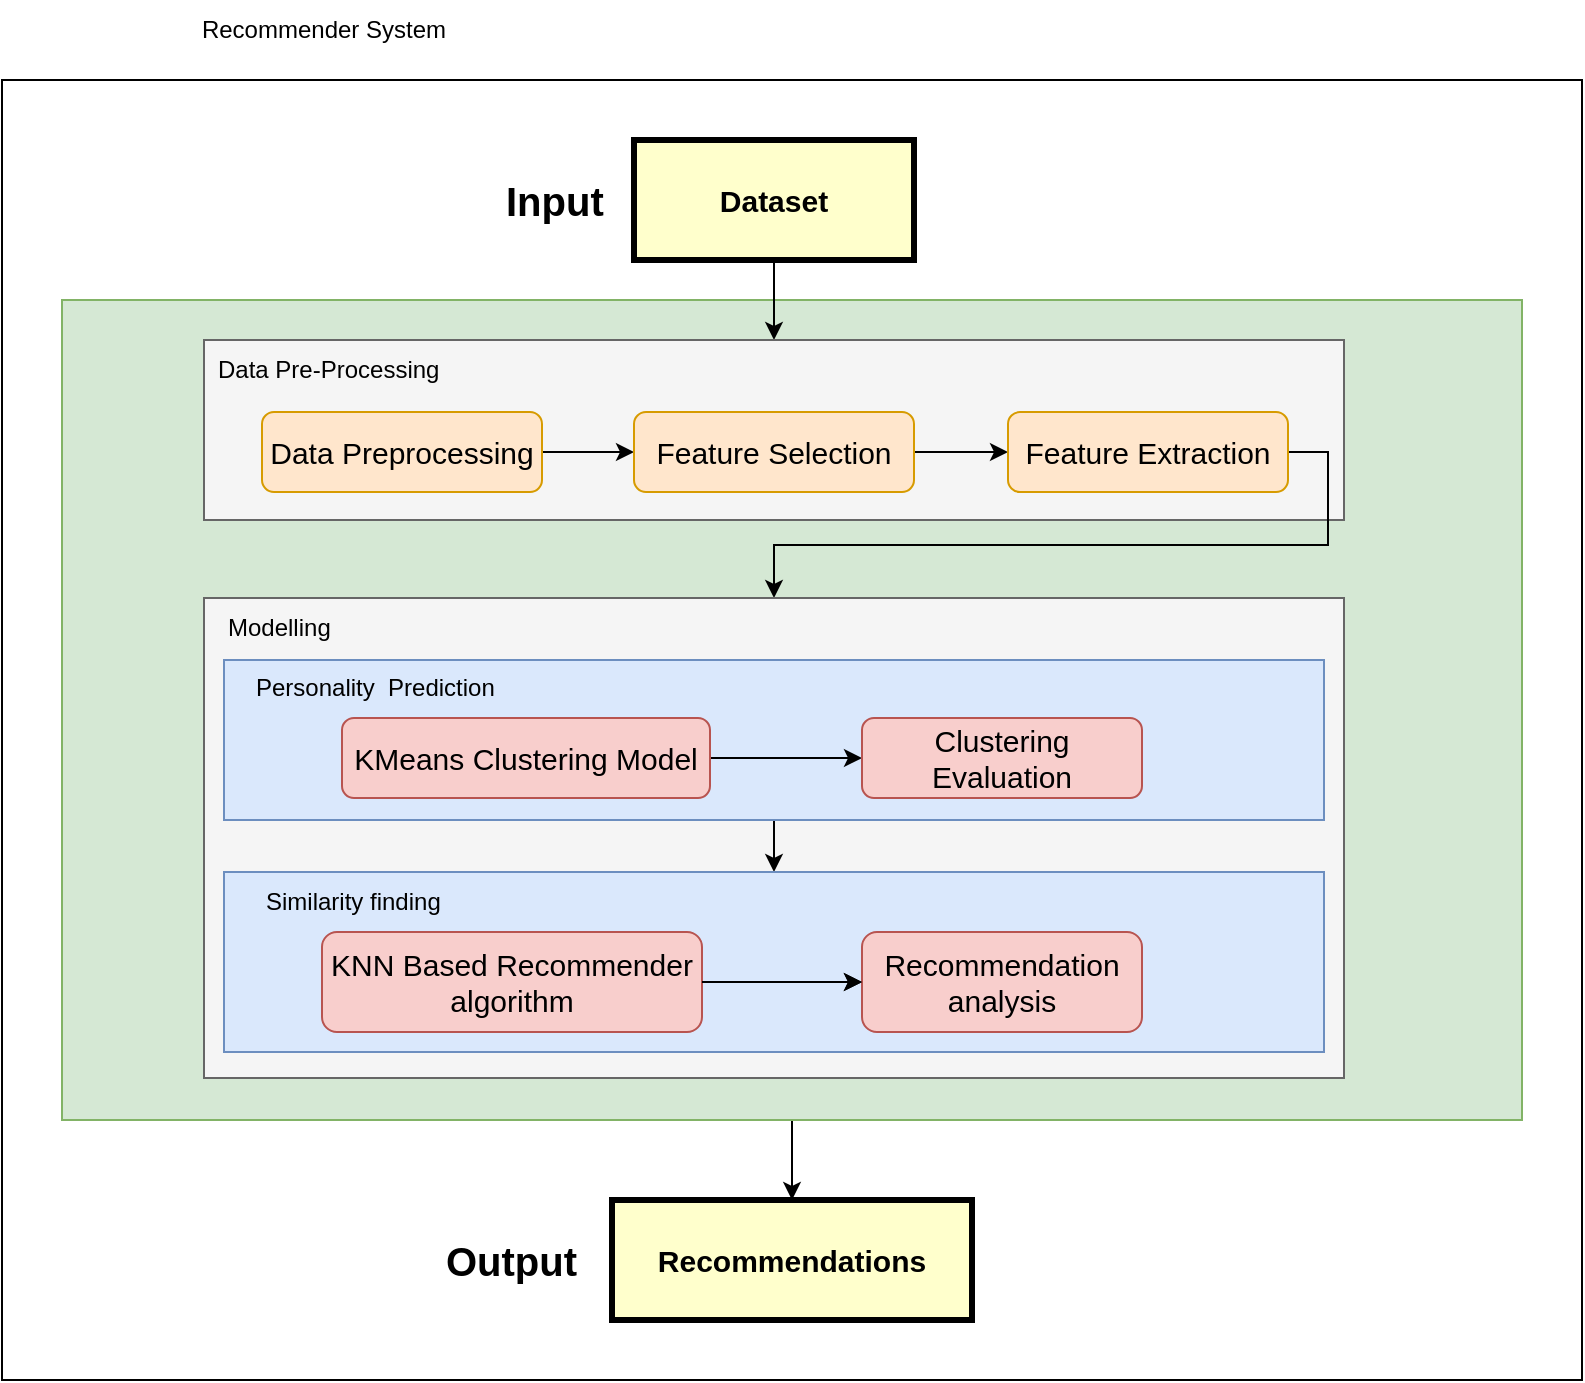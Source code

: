 <mxfile version="20.4.0" type="github">
  <diagram name="Page-1" id="c7558073-3199-34d8-9f00-42111426c3f3">
    <mxGraphModel dx="947" dy="802" grid="1" gridSize="10" guides="1" tooltips="1" connect="1" arrows="1" fold="1" page="1" pageScale="1" pageWidth="826" pageHeight="1169" background="none" math="0" shadow="0">
      <root>
        <mxCell id="0" />
        <mxCell id="1" parent="0" />
        <mxCell id="OYGkamUOxupaW8yLrN2Z-97" value="" style="rounded=0;whiteSpace=wrap;html=1;" vertex="1" parent="1">
          <mxGeometry x="20" y="90" width="790" height="650" as="geometry" />
        </mxCell>
        <mxCell id="OYGkamUOxupaW8yLrN2Z-139" style="edgeStyle=orthogonalEdgeStyle;rounded=0;orthogonalLoop=1;jettySize=auto;html=1;exitX=0.5;exitY=1;exitDx=0;exitDy=0;entryX=0.5;entryY=0;entryDx=0;entryDy=0;fontSize=15;" edge="1" parent="1" source="OYGkamUOxupaW8yLrN2Z-123" target="OYGkamUOxupaW8yLrN2Z-128">
          <mxGeometry relative="1" as="geometry" />
        </mxCell>
        <mxCell id="OYGkamUOxupaW8yLrN2Z-123" value="" style="rounded=0;whiteSpace=wrap;html=1;fontSize=15;fillColor=#d5e8d4;strokeColor=#82b366;" vertex="1" parent="1">
          <mxGeometry x="50" y="200" width="730" height="410" as="geometry" />
        </mxCell>
        <mxCell id="OYGkamUOxupaW8yLrN2Z-116" style="edgeStyle=orthogonalEdgeStyle;rounded=0;orthogonalLoop=1;jettySize=auto;html=1;entryX=0.5;entryY=0;entryDx=0;entryDy=0;fontSize=15;" edge="1" parent="1" source="4" target="OYGkamUOxupaW8yLrN2Z-100">
          <mxGeometry relative="1" as="geometry" />
        </mxCell>
        <mxCell id="4" value="Dataset" style="whiteSpace=wrap;align=center;verticalAlign=middle;fontStyle=1;strokeWidth=3;fillColor=#FFFFCC;fontSize=15;" parent="1" vertex="1">
          <mxGeometry x="336" y="120" width="140" height="60" as="geometry" />
        </mxCell>
        <mxCell id="OYGkamUOxupaW8yLrN2Z-98" value="&lt;div align=&quot;left&quot;&gt;&lt;b&gt;&lt;font style=&quot;font-size: 20px;&quot;&gt;Input&lt;/font&gt;&lt;/b&gt;&lt;/div&gt;" style="text;html=1;strokeColor=none;fillColor=none;align=left;verticalAlign=middle;whiteSpace=wrap;rounded=0;" vertex="1" parent="1">
          <mxGeometry x="270" y="135" width="60" height="30" as="geometry" />
        </mxCell>
        <mxCell id="OYGkamUOxupaW8yLrN2Z-100" value="" style="rounded=0;whiteSpace=wrap;html=1;fontSize=15;fillColor=#f5f5f5;strokeColor=#666666;fontColor=#333333;" vertex="1" parent="1">
          <mxGeometry x="121" y="220" width="570" height="90" as="geometry" />
        </mxCell>
        <mxCell id="OYGkamUOxupaW8yLrN2Z-101" value="&lt;div&gt;Recommender System&lt;/div&gt;" style="text;html=1;strokeColor=none;fillColor=none;align=center;verticalAlign=middle;whiteSpace=wrap;rounded=0;" vertex="1" parent="1">
          <mxGeometry x="106" y="50" width="150" height="30" as="geometry" />
        </mxCell>
        <mxCell id="OYGkamUOxupaW8yLrN2Z-113" style="edgeStyle=orthogonalEdgeStyle;rounded=0;orthogonalLoop=1;jettySize=auto;html=1;entryX=0;entryY=0.5;entryDx=0;entryDy=0;fontSize=15;" edge="1" parent="1" source="OYGkamUOxupaW8yLrN2Z-102" target="OYGkamUOxupaW8yLrN2Z-103">
          <mxGeometry relative="1" as="geometry" />
        </mxCell>
        <mxCell id="OYGkamUOxupaW8yLrN2Z-102" value="Data Preprocessing" style="rounded=1;whiteSpace=wrap;html=1;fontSize=15;fillColor=#ffe6cc;strokeColor=#d79b00;" vertex="1" parent="1">
          <mxGeometry x="150" y="256" width="140" height="40" as="geometry" />
        </mxCell>
        <mxCell id="OYGkamUOxupaW8yLrN2Z-114" style="edgeStyle=orthogonalEdgeStyle;rounded=0;orthogonalLoop=1;jettySize=auto;html=1;entryX=0;entryY=0.5;entryDx=0;entryDy=0;fontSize=15;" edge="1" parent="1" source="OYGkamUOxupaW8yLrN2Z-103" target="OYGkamUOxupaW8yLrN2Z-104">
          <mxGeometry relative="1" as="geometry" />
        </mxCell>
        <mxCell id="OYGkamUOxupaW8yLrN2Z-103" value="Feature Selection" style="rounded=1;whiteSpace=wrap;html=1;fontSize=15;fillColor=#ffe6cc;strokeColor=#d79b00;" vertex="1" parent="1">
          <mxGeometry x="336" y="256" width="140" height="40" as="geometry" />
        </mxCell>
        <mxCell id="OYGkamUOxupaW8yLrN2Z-115" style="edgeStyle=orthogonalEdgeStyle;rounded=0;orthogonalLoop=1;jettySize=auto;html=1;exitX=1;exitY=0.5;exitDx=0;exitDy=0;fontSize=15;" edge="1" parent="1" source="OYGkamUOxupaW8yLrN2Z-104" target="OYGkamUOxupaW8yLrN2Z-108">
          <mxGeometry relative="1" as="geometry" />
        </mxCell>
        <mxCell id="OYGkamUOxupaW8yLrN2Z-104" value="Feature Extraction" style="rounded=1;whiteSpace=wrap;html=1;fontSize=15;fillColor=#ffe6cc;strokeColor=#d79b00;" vertex="1" parent="1">
          <mxGeometry x="523" y="256" width="140" height="40" as="geometry" />
        </mxCell>
        <mxCell id="OYGkamUOxupaW8yLrN2Z-105" style="edgeStyle=orthogonalEdgeStyle;rounded=0;orthogonalLoop=1;jettySize=auto;html=1;exitX=0.5;exitY=1;exitDx=0;exitDy=0;fontSize=15;" edge="1" parent="1" source="OYGkamUOxupaW8yLrN2Z-100" target="OYGkamUOxupaW8yLrN2Z-100">
          <mxGeometry relative="1" as="geometry" />
        </mxCell>
        <mxCell id="OYGkamUOxupaW8yLrN2Z-107" value="&lt;div align=&quot;left&quot;&gt;Data Pre-Processing&lt;/div&gt;" style="text;html=1;strokeColor=none;fillColor=none;align=left;verticalAlign=middle;whiteSpace=wrap;rounded=0;" vertex="1" parent="1">
          <mxGeometry x="126" y="220" width="134" height="30" as="geometry" />
        </mxCell>
        <mxCell id="OYGkamUOxupaW8yLrN2Z-108" value="" style="rounded=0;whiteSpace=wrap;html=1;fontSize=15;fillColor=#f5f5f5;fontColor=#333333;strokeColor=#666666;" vertex="1" parent="1">
          <mxGeometry x="121" y="349" width="570" height="240" as="geometry" />
        </mxCell>
        <mxCell id="OYGkamUOxupaW8yLrN2Z-109" value="&lt;div align=&quot;left&quot;&gt;Modelling&lt;/div&gt;" style="text;html=1;strokeColor=none;fillColor=none;align=left;verticalAlign=middle;whiteSpace=wrap;rounded=0;" vertex="1" parent="1">
          <mxGeometry x="131" y="349" width="73" height="30" as="geometry" />
        </mxCell>
        <mxCell id="OYGkamUOxupaW8yLrN2Z-138" style="edgeStyle=orthogonalEdgeStyle;rounded=0;orthogonalLoop=1;jettySize=auto;html=1;entryX=0.5;entryY=0;entryDx=0;entryDy=0;fontSize=15;" edge="1" parent="1" source="OYGkamUOxupaW8yLrN2Z-111" target="OYGkamUOxupaW8yLrN2Z-135">
          <mxGeometry relative="1" as="geometry" />
        </mxCell>
        <mxCell id="OYGkamUOxupaW8yLrN2Z-111" value="" style="rounded=0;whiteSpace=wrap;html=1;fontSize=15;fillColor=#dae8fc;strokeColor=#6c8ebf;" vertex="1" parent="1">
          <mxGeometry x="131" y="380" width="550" height="80" as="geometry" />
        </mxCell>
        <mxCell id="OYGkamUOxupaW8yLrN2Z-120" style="edgeStyle=orthogonalEdgeStyle;rounded=0;orthogonalLoop=1;jettySize=auto;html=1;exitX=1;exitY=0.5;exitDx=0;exitDy=0;entryX=0;entryY=0.5;entryDx=0;entryDy=0;fontSize=15;" edge="1" parent="1" source="OYGkamUOxupaW8yLrN2Z-112" target="OYGkamUOxupaW8yLrN2Z-119">
          <mxGeometry relative="1" as="geometry" />
        </mxCell>
        <mxCell id="OYGkamUOxupaW8yLrN2Z-112" value="KMeans Clustering Model" style="rounded=1;whiteSpace=wrap;html=1;fontSize=15;fillColor=#f8cecc;strokeColor=#b85450;" vertex="1" parent="1">
          <mxGeometry x="190" y="409" width="184" height="40" as="geometry" />
        </mxCell>
        <mxCell id="OYGkamUOxupaW8yLrN2Z-117" value="Personality&amp;nbsp; Prediction" style="text;html=1;strokeColor=none;fillColor=none;align=left;verticalAlign=middle;whiteSpace=wrap;rounded=0;" vertex="1" parent="1">
          <mxGeometry x="144.5" y="379" width="135.5" height="30" as="geometry" />
        </mxCell>
        <mxCell id="OYGkamUOxupaW8yLrN2Z-119" value="Clustering Evaluation" style="rounded=1;whiteSpace=wrap;html=1;fontSize=15;fillColor=#f8cecc;strokeColor=#b85450;" vertex="1" parent="1">
          <mxGeometry x="450" y="409" width="140" height="40" as="geometry" />
        </mxCell>
        <mxCell id="OYGkamUOxupaW8yLrN2Z-128" value="Recommendations" style="whiteSpace=wrap;align=center;verticalAlign=middle;fontStyle=1;strokeWidth=3;fillColor=#FFFFCC;fontSize=15;" vertex="1" parent="1">
          <mxGeometry x="325" y="650" width="180" height="60" as="geometry" />
        </mxCell>
        <mxCell id="OYGkamUOxupaW8yLrN2Z-137" value="" style="group;fillColor=#dae8fc;strokeColor=#6c8ebf;" vertex="1" connectable="0" parent="1">
          <mxGeometry x="131" y="486" width="550" height="90" as="geometry" />
        </mxCell>
        <mxCell id="OYGkamUOxupaW8yLrN2Z-135" value="" style="rounded=0;whiteSpace=wrap;html=1;fontSize=15;fillColor=#dae8fc;strokeColor=#6c8ebf;" vertex="1" parent="OYGkamUOxupaW8yLrN2Z-137">
          <mxGeometry width="550" height="90" as="geometry" />
        </mxCell>
        <mxCell id="OYGkamUOxupaW8yLrN2Z-131" value="Similarity finding" style="text;html=1;strokeColor=none;fillColor=none;align=left;verticalAlign=middle;whiteSpace=wrap;rounded=0;" vertex="1" parent="OYGkamUOxupaW8yLrN2Z-137">
          <mxGeometry x="19" width="109" height="30" as="geometry" />
        </mxCell>
        <mxCell id="OYGkamUOxupaW8yLrN2Z-133" value="KNN Based Recommender algorithm" style="rounded=1;whiteSpace=wrap;html=1;fontSize=15;fillColor=#f8cecc;strokeColor=#b85450;" vertex="1" parent="OYGkamUOxupaW8yLrN2Z-137">
          <mxGeometry x="49" y="30" width="190" height="50" as="geometry" />
        </mxCell>
        <mxCell id="OYGkamUOxupaW8yLrN2Z-134" value="Recommendation analysis " style="rounded=1;whiteSpace=wrap;html=1;fontSize=15;fillColor=#f8cecc;strokeColor=#b85450;" vertex="1" parent="OYGkamUOxupaW8yLrN2Z-137">
          <mxGeometry x="319" y="30" width="140" height="50" as="geometry" />
        </mxCell>
        <mxCell id="OYGkamUOxupaW8yLrN2Z-132" style="edgeStyle=orthogonalEdgeStyle;rounded=0;orthogonalLoop=1;jettySize=auto;html=1;exitX=1;exitY=0.5;exitDx=0;exitDy=0;entryX=0;entryY=0.5;entryDx=0;entryDy=0;fontSize=15;" edge="1" parent="OYGkamUOxupaW8yLrN2Z-137" source="OYGkamUOxupaW8yLrN2Z-133" target="OYGkamUOxupaW8yLrN2Z-134">
          <mxGeometry relative="1" as="geometry" />
        </mxCell>
        <mxCell id="OYGkamUOxupaW8yLrN2Z-136" style="edgeStyle=orthogonalEdgeStyle;rounded=0;orthogonalLoop=1;jettySize=auto;html=1;exitX=1;exitY=0.5;exitDx=0;exitDy=0;entryX=0;entryY=0.5;entryDx=0;entryDy=0;fontSize=15;" edge="1" parent="OYGkamUOxupaW8yLrN2Z-137" source="OYGkamUOxupaW8yLrN2Z-133" target="OYGkamUOxupaW8yLrN2Z-134">
          <mxGeometry relative="1" as="geometry" />
        </mxCell>
        <mxCell id="OYGkamUOxupaW8yLrN2Z-140" value="&lt;font style=&quot;font-size: 20px;&quot;&gt;&lt;b&gt;Output&lt;/b&gt;&lt;/font&gt;" style="text;html=1;strokeColor=none;fillColor=none;align=left;verticalAlign=middle;whiteSpace=wrap;rounded=0;" vertex="1" parent="1">
          <mxGeometry x="240" y="665" width="60" height="30" as="geometry" />
        </mxCell>
      </root>
    </mxGraphModel>
  </diagram>
</mxfile>
